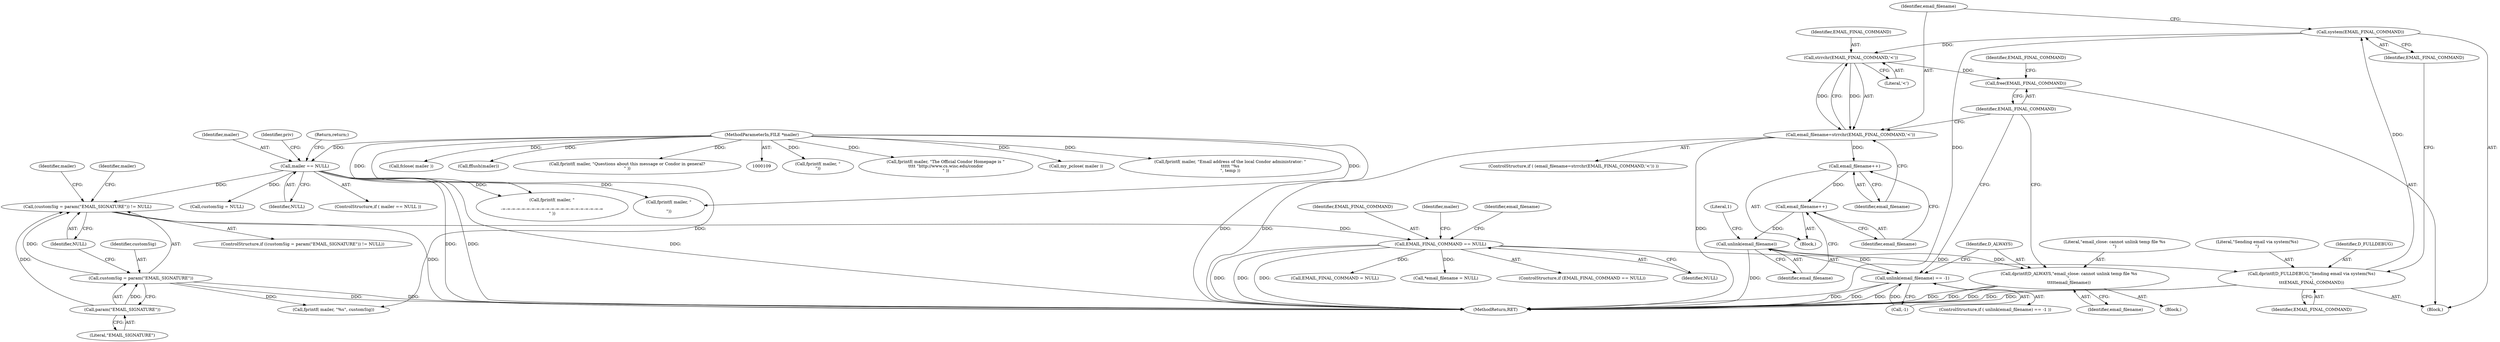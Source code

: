 digraph "0_htcondor_5e5571d1a431eb3c61977b6dd6ec90186ef79867_12@API" {
"1000205" [label="(Call,system(EMAIL_FINAL_COMMAND))"];
"1000201" [label="(Call,dprintf(D_FULLDEBUG,\"Sending email via system(%s)\n\",\n\t\t\tEMAIL_FINAL_COMMAND))"];
"1000187" [label="(Call,EMAIL_FINAL_COMMAND == NULL)"];
"1000129" [label="(Call,(customSig = param(\"EMAIL_SIGNATURE\")) != NULL)"];
"1000130" [label="(Call,customSig = param(\"EMAIL_SIGNATURE\"))"];
"1000132" [label="(Call,param(\"EMAIL_SIGNATURE\"))"];
"1000117" [label="(Call,mailer == NULL)"];
"1000110" [label="(MethodParameterIn,FILE *mailer)"];
"1000210" [label="(Call,strrchr(EMAIL_FINAL_COMMAND,'<'))"];
"1000208" [label="(Call,email_filename=strrchr(EMAIL_FINAL_COMMAND,'<'))"];
"1000214" [label="(Call,email_filename++)"];
"1000216" [label="(Call,email_filename++)"];
"1000220" [label="(Call,unlink(email_filename))"];
"1000219" [label="(Call,unlink(email_filename) == -1)"];
"1000225" [label="(Call,dprintf(D_ALWAYS,\"email_close: cannot unlink temp file %s\n\",\n\t\t\t\t\temail_filename))"];
"1000229" [label="(Call,free(EMAIL_FINAL_COMMAND))"];
"1000209" [label="(Identifier,email_filename)"];
"1000224" [label="(Block,)"];
"1000204" [label="(Identifier,EMAIL_FINAL_COMMAND)"];
"1000133" [label="(Literal,\"EMAIL_SIGNATURE\")"];
"1000116" [label="(ControlStructure,if ( mailer == NULL ))"];
"1000143" [label="(Call,fprintf( mailer, \"\n\"))"];
"1000227" [label="(Literal,\"email_close: cannot unlink temp file %s\n\")"];
"1000177" [label="(Call,fprintf( mailer, \"The Official Condor Homepage is \"\n\t\t\t\t \"http://www.cs.wisc.edu/condor\n\" ))"];
"1000194" [label="(Block,)"];
"1000192" [label="(Identifier,mailer)"];
"1000226" [label="(Identifier,D_ALWAYS)"];
"1000128" [label="(ControlStructure,if ((customSig = param(\"EMAIL_SIGNATURE\")) != NULL))"];
"1000137" [label="(Identifier,mailer)"];
"1000220" [label="(Call,unlink(email_filename))"];
"1000150" [label="(Call,fprintf( mailer, \"\n\n-=-=-=-=-=-=-=-=-=-=-=-=-=-=-=-=-=-=-=-=-=\n\" ))"];
"1000218" [label="(ControlStructure,if ( unlink(email_filename) == -1 ))"];
"1000134" [label="(Identifier,NULL)"];
"1000186" [label="(ControlStructure,if (EMAIL_FINAL_COMMAND == NULL))"];
"1000210" [label="(Call,strrchr(EMAIL_FINAL_COMMAND,'<'))"];
"1000118" [label="(Identifier,mailer)"];
"1000123" [label="(Identifier,priv)"];
"1000203" [label="(Literal,\"Sending email via system(%s)\n\")"];
"1000125" [label="(Call,customSig = NULL)"];
"1000212" [label="(Literal,'<')"];
"1000119" [label="(Identifier,NULL)"];
"1000230" [label="(Identifier,EMAIL_FINAL_COMMAND)"];
"1000191" [label="(Call,my_pclose( mailer ))"];
"1000110" [label="(MethodParameterIn,FILE *mailer)"];
"1000187" [label="(Call,EMAIL_FINAL_COMMAND == NULL)"];
"1000219" [label="(Call,unlink(email_filename) == -1)"];
"1000129" [label="(Call,(customSig = param(\"EMAIL_SIGNATURE\")) != NULL)"];
"1000171" [label="(Call,fprintf( mailer, \"Email address of the local Condor administrator: \"\n\t\t\t\t\t \"%s\n\", temp ))"];
"1000211" [label="(Identifier,EMAIL_FINAL_COMMAND)"];
"1000214" [label="(Call,email_filename++)"];
"1000217" [label="(Identifier,email_filename)"];
"1000197" [label="(Identifier,email_filename)"];
"1000130" [label="(Call,customSig = param(\"EMAIL_SIGNATURE\"))"];
"1000229" [label="(Call,free(EMAIL_FINAL_COMMAND))"];
"1000205" [label="(Call,system(EMAIL_FINAL_COMMAND))"];
"1000201" [label="(Call,dprintf(D_FULLDEBUG,\"Sending email via system(%s)\n\",\n\t\t\tEMAIL_FINAL_COMMAND))"];
"1000199" [label="(Call,fclose( mailer ))"];
"1000117" [label="(Call,mailer == NULL)"];
"1000189" [label="(Identifier,NULL)"];
"1000213" [label="(Block,)"];
"1000121" [label="(Return,return;)"];
"1000231" [label="(Call,EMAIL_FINAL_COMMAND = NULL)"];
"1000139" [label="(Call,fprintf( mailer, \"%s\", customSig))"];
"1000221" [label="(Identifier,email_filename)"];
"1000215" [label="(Identifier,email_filename)"];
"1000206" [label="(Identifier,EMAIL_FINAL_COMMAND)"];
"1000196" [label="(Call,*email_filename = NULL)"];
"1000180" [label="(Call,fflush(mailer))"];
"1000228" [label="(Identifier,email_filename)"];
"1000238" [label="(MethodReturn,RET)"];
"1000153" [label="(Call,fprintf( mailer, \"Questions about this message or Condor in general?\n\" ))"];
"1000132" [label="(Call,param(\"EMAIL_SIGNATURE\"))"];
"1000223" [label="(Literal,1)"];
"1000232" [label="(Identifier,EMAIL_FINAL_COMMAND)"];
"1000225" [label="(Call,dprintf(D_ALWAYS,\"email_close: cannot unlink temp file %s\n\",\n\t\t\t\t\temail_filename))"];
"1000188" [label="(Identifier,EMAIL_FINAL_COMMAND)"];
"1000208" [label="(Call,email_filename=strrchr(EMAIL_FINAL_COMMAND,'<'))"];
"1000216" [label="(Call,email_filename++)"];
"1000202" [label="(Identifier,D_FULLDEBUG)"];
"1000131" [label="(Identifier,customSig)"];
"1000222" [label="(Call,-1)"];
"1000151" [label="(Identifier,mailer)"];
"1000207" [label="(ControlStructure,if ( (email_filename=strrchr(EMAIL_FINAL_COMMAND,'<')) ))"];
"1000136" [label="(Call,fprintf( mailer, \"\n\n\"))"];
"1000205" -> "1000194"  [label="AST: "];
"1000205" -> "1000206"  [label="CFG: "];
"1000206" -> "1000205"  [label="AST: "];
"1000209" -> "1000205"  [label="CFG: "];
"1000205" -> "1000238"  [label="DDG: "];
"1000201" -> "1000205"  [label="DDG: "];
"1000205" -> "1000210"  [label="DDG: "];
"1000201" -> "1000194"  [label="AST: "];
"1000201" -> "1000204"  [label="CFG: "];
"1000202" -> "1000201"  [label="AST: "];
"1000203" -> "1000201"  [label="AST: "];
"1000204" -> "1000201"  [label="AST: "];
"1000206" -> "1000201"  [label="CFG: "];
"1000201" -> "1000238"  [label="DDG: "];
"1000201" -> "1000238"  [label="DDG: "];
"1000187" -> "1000201"  [label="DDG: "];
"1000187" -> "1000186"  [label="AST: "];
"1000187" -> "1000189"  [label="CFG: "];
"1000188" -> "1000187"  [label="AST: "];
"1000189" -> "1000187"  [label="AST: "];
"1000192" -> "1000187"  [label="CFG: "];
"1000197" -> "1000187"  [label="CFG: "];
"1000187" -> "1000238"  [label="DDG: "];
"1000187" -> "1000238"  [label="DDG: "];
"1000187" -> "1000238"  [label="DDG: "];
"1000129" -> "1000187"  [label="DDG: "];
"1000187" -> "1000196"  [label="DDG: "];
"1000187" -> "1000231"  [label="DDG: "];
"1000129" -> "1000128"  [label="AST: "];
"1000129" -> "1000134"  [label="CFG: "];
"1000130" -> "1000129"  [label="AST: "];
"1000134" -> "1000129"  [label="AST: "];
"1000137" -> "1000129"  [label="CFG: "];
"1000151" -> "1000129"  [label="CFG: "];
"1000129" -> "1000238"  [label="DDG: "];
"1000130" -> "1000129"  [label="DDG: "];
"1000132" -> "1000129"  [label="DDG: "];
"1000117" -> "1000129"  [label="DDG: "];
"1000130" -> "1000132"  [label="CFG: "];
"1000131" -> "1000130"  [label="AST: "];
"1000132" -> "1000130"  [label="AST: "];
"1000134" -> "1000130"  [label="CFG: "];
"1000130" -> "1000238"  [label="DDG: "];
"1000130" -> "1000238"  [label="DDG: "];
"1000132" -> "1000130"  [label="DDG: "];
"1000130" -> "1000139"  [label="DDG: "];
"1000132" -> "1000133"  [label="CFG: "];
"1000133" -> "1000132"  [label="AST: "];
"1000117" -> "1000116"  [label="AST: "];
"1000117" -> "1000119"  [label="CFG: "];
"1000118" -> "1000117"  [label="AST: "];
"1000119" -> "1000117"  [label="AST: "];
"1000121" -> "1000117"  [label="CFG: "];
"1000123" -> "1000117"  [label="CFG: "];
"1000117" -> "1000238"  [label="DDG: "];
"1000117" -> "1000238"  [label="DDG: "];
"1000117" -> "1000238"  [label="DDG: "];
"1000110" -> "1000117"  [label="DDG: "];
"1000117" -> "1000125"  [label="DDG: "];
"1000117" -> "1000136"  [label="DDG: "];
"1000117" -> "1000150"  [label="DDG: "];
"1000110" -> "1000109"  [label="AST: "];
"1000110" -> "1000238"  [label="DDG: "];
"1000110" -> "1000136"  [label="DDG: "];
"1000110" -> "1000139"  [label="DDG: "];
"1000110" -> "1000143"  [label="DDG: "];
"1000110" -> "1000150"  [label="DDG: "];
"1000110" -> "1000153"  [label="DDG: "];
"1000110" -> "1000171"  [label="DDG: "];
"1000110" -> "1000177"  [label="DDG: "];
"1000110" -> "1000180"  [label="DDG: "];
"1000110" -> "1000191"  [label="DDG: "];
"1000110" -> "1000199"  [label="DDG: "];
"1000210" -> "1000208"  [label="AST: "];
"1000210" -> "1000212"  [label="CFG: "];
"1000211" -> "1000210"  [label="AST: "];
"1000212" -> "1000210"  [label="AST: "];
"1000208" -> "1000210"  [label="CFG: "];
"1000210" -> "1000208"  [label="DDG: "];
"1000210" -> "1000208"  [label="DDG: "];
"1000210" -> "1000229"  [label="DDG: "];
"1000208" -> "1000207"  [label="AST: "];
"1000209" -> "1000208"  [label="AST: "];
"1000215" -> "1000208"  [label="CFG: "];
"1000230" -> "1000208"  [label="CFG: "];
"1000208" -> "1000238"  [label="DDG: "];
"1000208" -> "1000238"  [label="DDG: "];
"1000208" -> "1000214"  [label="DDG: "];
"1000214" -> "1000213"  [label="AST: "];
"1000214" -> "1000215"  [label="CFG: "];
"1000215" -> "1000214"  [label="AST: "];
"1000217" -> "1000214"  [label="CFG: "];
"1000214" -> "1000216"  [label="DDG: "];
"1000216" -> "1000213"  [label="AST: "];
"1000216" -> "1000217"  [label="CFG: "];
"1000217" -> "1000216"  [label="AST: "];
"1000221" -> "1000216"  [label="CFG: "];
"1000216" -> "1000220"  [label="DDG: "];
"1000220" -> "1000219"  [label="AST: "];
"1000220" -> "1000221"  [label="CFG: "];
"1000221" -> "1000220"  [label="AST: "];
"1000223" -> "1000220"  [label="CFG: "];
"1000220" -> "1000238"  [label="DDG: "];
"1000220" -> "1000219"  [label="DDG: "];
"1000220" -> "1000225"  [label="DDG: "];
"1000219" -> "1000218"  [label="AST: "];
"1000219" -> "1000222"  [label="CFG: "];
"1000222" -> "1000219"  [label="AST: "];
"1000226" -> "1000219"  [label="CFG: "];
"1000230" -> "1000219"  [label="CFG: "];
"1000219" -> "1000238"  [label="DDG: "];
"1000219" -> "1000238"  [label="DDG: "];
"1000219" -> "1000238"  [label="DDG: "];
"1000222" -> "1000219"  [label="DDG: "];
"1000225" -> "1000224"  [label="AST: "];
"1000225" -> "1000228"  [label="CFG: "];
"1000226" -> "1000225"  [label="AST: "];
"1000227" -> "1000225"  [label="AST: "];
"1000228" -> "1000225"  [label="AST: "];
"1000230" -> "1000225"  [label="CFG: "];
"1000225" -> "1000238"  [label="DDG: "];
"1000225" -> "1000238"  [label="DDG: "];
"1000225" -> "1000238"  [label="DDG: "];
"1000229" -> "1000194"  [label="AST: "];
"1000229" -> "1000230"  [label="CFG: "];
"1000230" -> "1000229"  [label="AST: "];
"1000232" -> "1000229"  [label="CFG: "];
}
